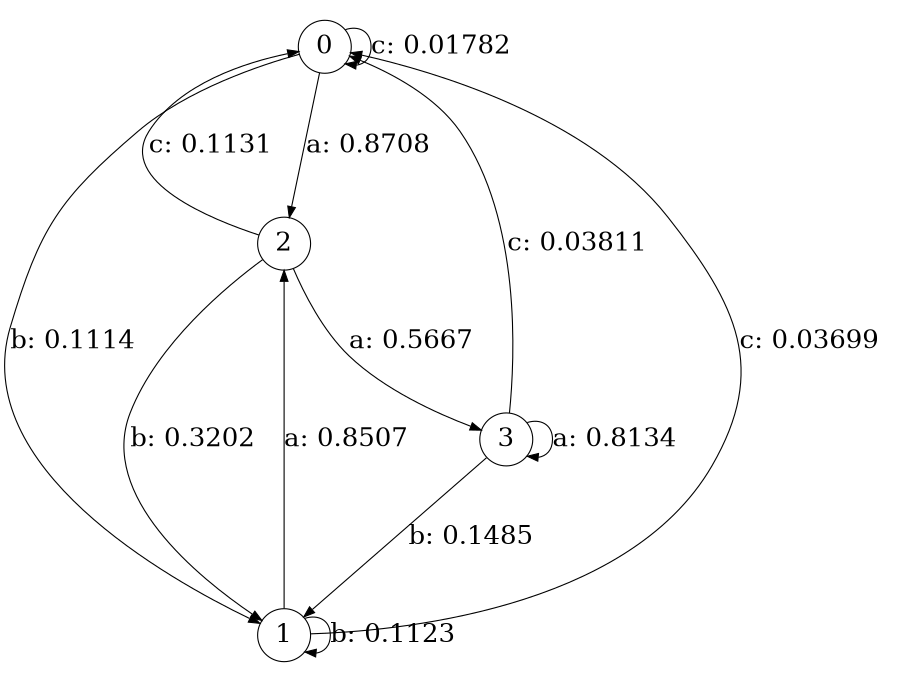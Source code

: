 digraph "d4-200nw-t0-cen-SML" {
size = "6,8.5";
ratio = "fill";
node [shape = circle];
node [fontsize = 24];
edge [fontsize = 24];
0 -> 2 [label = "a: 0.8708   "];
0 -> 1 [label = "b: 0.1114   "];
0 -> 0 [label = "c: 0.01782  "];
1 -> 2 [label = "a: 0.8507   "];
1 -> 1 [label = "b: 0.1123   "];
1 -> 0 [label = "c: 0.03699  "];
2 -> 3 [label = "a: 0.5667   "];
2 -> 1 [label = "b: 0.3202   "];
2 -> 0 [label = "c: 0.1131   "];
3 -> 3 [label = "a: 0.8134   "];
3 -> 1 [label = "b: 0.1485   "];
3 -> 0 [label = "c: 0.03811  "];
}